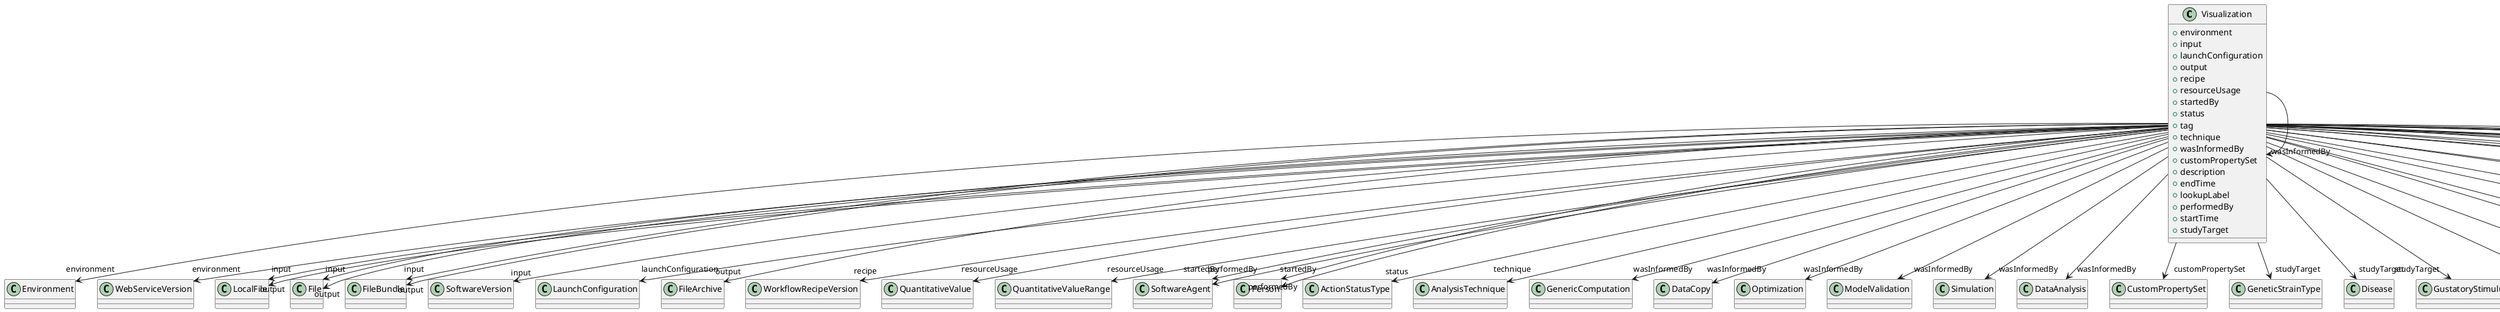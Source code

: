 @startuml
class Visualization {
+environment
+input
+launchConfiguration
+output
+recipe
+resourceUsage
+startedBy
+status
+tag
+technique
+wasInformedBy
+customPropertySet
+description
+endTime
+lookupLabel
+performedBy
+startTime
+studyTarget

}
Visualization -d-> "environment" Environment
Visualization -d-> "environment" WebServiceVersion
Visualization -d-> "input" LocalFile
Visualization -d-> "input" File
Visualization -d-> "input" FileBundle
Visualization -d-> "input" SoftwareVersion
Visualization -d-> "launchConfiguration" LaunchConfiguration
Visualization -d-> "output" LocalFile
Visualization -d-> "output" File
Visualization -d-> "output" FileArchive
Visualization -d-> "output" FileBundle
Visualization -d-> "recipe" WorkflowRecipeVersion
Visualization -d-> "resourceUsage" QuantitativeValue
Visualization -d-> "resourceUsage" QuantitativeValueRange
Visualization -d-> "startedBy" SoftwareAgent
Visualization -d-> "startedBy" Person
Visualization -d-> "status" ActionStatusType
Visualization -d-> "technique" AnalysisTechnique
Visualization -d-> "wasInformedBy" GenericComputation
Visualization -d-> "wasInformedBy" DataCopy
Visualization -d-> "wasInformedBy" Optimization
Visualization -d-> "wasInformedBy" Visualization
Visualization -d-> "wasInformedBy" ModelValidation
Visualization -d-> "wasInformedBy" Simulation
Visualization -d-> "wasInformedBy" DataAnalysis
Visualization -d-> "customPropertySet" CustomPropertySet
Visualization -d-> "performedBy" SoftwareAgent
Visualization -d-> "performedBy" Person
Visualization -d-> "studyTarget" GeneticStrainType
Visualization -d-> "studyTarget" Disease
Visualization -d-> "studyTarget" GustatoryStimulusType
Visualization -d-> "studyTarget" Handedness
Visualization -d-> "studyTarget" BreedingType
Visualization -d-> "studyTarget" Species
Visualization -d-> "studyTarget" ElectricalStimulusType
Visualization -d-> "studyTarget" OrganismSystem
Visualization -d-> "studyTarget" OpticalStimulusType
Visualization -d-> "studyTarget" DiseaseModel
Visualization -d-> "studyTarget" OrganismSubstance
Visualization -d-> "studyTarget" CellType
Visualization -d-> "studyTarget" Organ
Visualization -d-> "studyTarget" SubcellularEntity
Visualization -d-> "studyTarget" UBERONParcellation
Visualization -d-> "studyTarget" VisualStimulusType
Visualization -d-> "studyTarget" BiologicalSex
Visualization -d-> "studyTarget" TermSuggestion
Visualization -d-> "studyTarget" AuditoryStimulusType
Visualization -d-> "studyTarget" MolecularEntity
Visualization -d-> "studyTarget" CellCultureType
Visualization -d-> "studyTarget" TactileStimulusType
Visualization -d-> "studyTarget" OlfactoryStimulusType
Visualization -d-> "studyTarget" BiologicalOrder
Visualization -d-> "studyTarget" ParcellationEntityVersion
Visualization -d-> "studyTarget" ParcellationEntity
Visualization -d-> "studyTarget" CustomAnatomicalEntity

@enduml